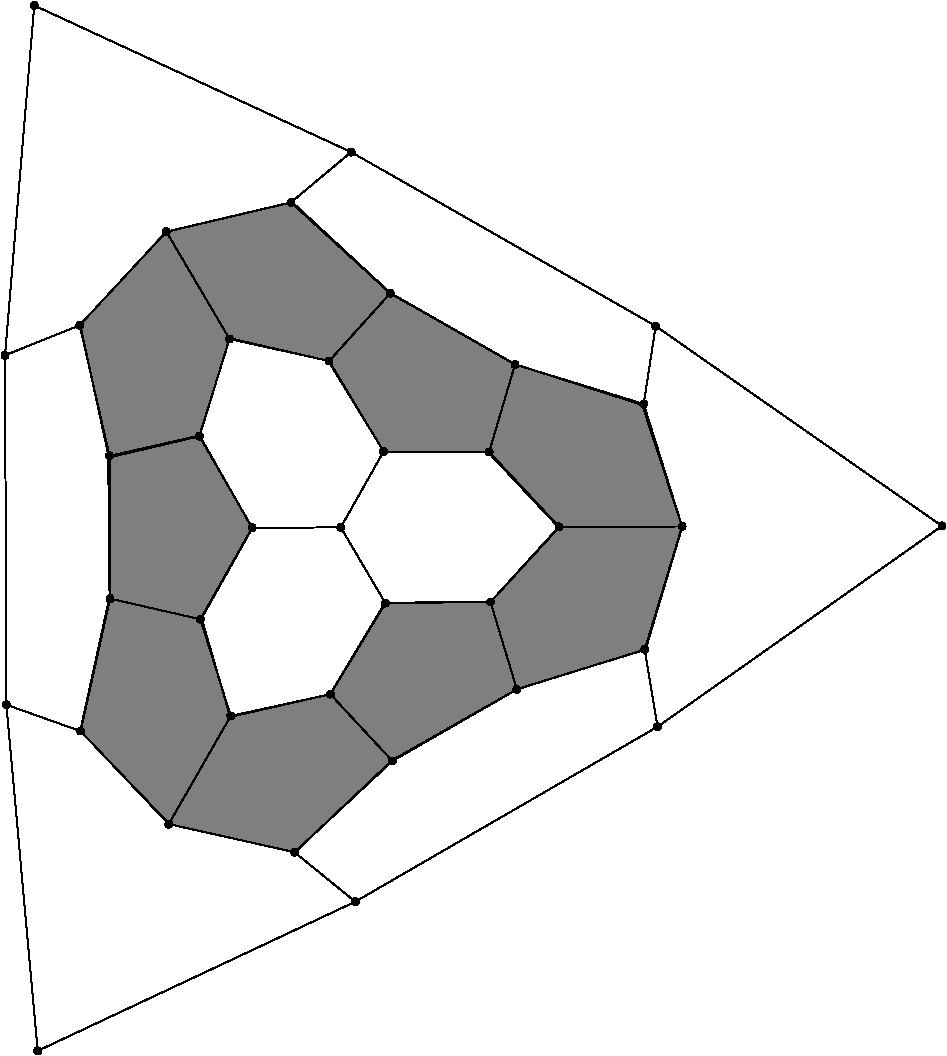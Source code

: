#FIG 3.2
Portrait
Flush left
Inches
Letter  
100.00
Single
0
1200 2
# polyline
2 1 0 1 0 0 994 0 -1 0.000 0 0 0 0 0 2
	 6376 5668 6664 6587
# polyline
2 1 0 1 0 0 998 0 -1 4.000 0 0 0 0 0 2
	 6376 5668 5411 5372
# polyline
2 1 0 1 0 0 997 0 -1 4.000 0 0 0 0 0 2
	 3043 5909 3440 6596
# polyline
2 1 0 1 0 0 996 0 -1 4.000 0 0 0 0 0 2
	 5425 7809 5227 7153
# polyline
2 1 0 1 0 0 994 0 -1 4.000 0 0 0 0 0 2
	 3270 5181 3043 5909
# polyline
2 1 0 1 0 0 993 0 -1 4.000 0 0 0 0 0 2
	 6384 7510 6664 6587
# polyline
2 1 0 1 0 0 992 0 -1 4.000 0 0 0 0 0 2
	 6384 7510 5425 7809
# polyline
2 1 0 1 0 0 990 0 -1 4.000 0 0 0 0 0 2
	 4017 5346 3270 5181
# polyline
2 1 0 1 0 0 989 0 -1 4.000 0 0 0 0 0 2
	 4017 5346 4425 6025
# polyline
2 1 0 1 0 0 988 0 -1 4.000 0 0 0 0 0 2
	 4491 8346 5425 7809
# polyline
2 1 0 1 0 0 986 0 -1 4.000 0 0 0 0 0 2
	 4491 8346 4026 7845
# polyline
2 1 0 1 0 0 985 0 -1 4.000 0 0 0 0 0 2
	 4439 7162 4104 6594
# polyline
2 1 0 1 0 0 984 0 -1 4.000 0 0 0 0 0 2
	 2814 8819 3279 8008
# polyline
2 1 0 1 0 0 983 0 -1 4.000 0 0 0 0 0 2
	 5741 6589 5217 6028
# polyline
2 1 0 1 0 0 982 0 -1 4.000 0 0 0 0 0 2
	 5217 6028 4425 6025
# polyline
2 1 0 1 0 0 980 0 -1 4.000 0 0 0 0 0 2
	 3757 9030 4491 8346
# polyline
2 1 0 1 0 0 979 0 -1 4.000 0 0 0 0 0 2
	 3757 9030 2814 8819
# polyline
2 1 0 1 0 0 978 0 -1 4.000 0 0 0 0 0 2
	 5227 7153 5741 6589
# polyline
2 1 0 1 0 0 976 0 -1 4.000 0 0 0 0 0 2
	 5227 7153 4439 7162
# polyline
2 1 0 1 0 0 975 0 -1 4.000 0 0 0 0 0 2
	 2153 8122 2814 8819
# polyline
2 1 0 1 0 0 973 0 -1 4.000 0 0 0 0 0 2
	 2153 8122 2374 7128
# polyline
2 1 0 1 0 0 972 0 -1 4.000 0 0 0 0 0 2
	 1586 5303 2146 5078
# polyline
2 1 0 1 0 0 971 0 -1 4.000 0 0 0 0 0 2
	 3051 7283 3440 6596
# polyline
2 1 0 1 0 0 969 0 -1 4.000 0 0 0 0 0 2
	 1596 7924 1586 5303
# polyline
2 1 0 1 0 0 968 0 -1 4.000 0 0 0 0 0 2
	 1596 7924 2153 8122
# polyline
2 1 0 1 0 0 967 0 -1 4.000 0 0 0 0 0 2
	 4026 7845 4439 7162
# polyline
2 1 0 1 0 0 966 0 -1 4.000 0 0 0 0 0 2
	 4182 3779 3731 4156
# polyline
2 1 0 1 0 0 964 0 -1 4.000 0 0 0 0 0 2
	 3279 8008 4026 7845
# polyline
2 1 0 1 0 0 963 0 -1 4.000 0 0 0 0 0 2
	 3279 8008 3051 7283
# polyline
2 1 0 1 0 0 962 0 -1 4.000 0 0 0 0 0 2
	 1805 2679 1586 5303
# polyline
2 1 0 1 0 0 960 0 -1 4.000 0 0 0 0 0 2
	 1805 2679 4182 3779
# polyline
2 1 0 1 0 0 959 0 -1 4.000 0 0 0 0 0 2
	 2370 6058 3043 5909
# polyline
2 1 0 1 0 0 958 0 -1 4.000 0 0 0 0 0 2
	 6466 5084 4182 3779
# polyline
2 1 0 1 0 0 956 0 -1 4.000 0 0 0 0 0 2
	 6466 5084 6376 5668
# polyline
2 1 0 1 0 0 955 0 -1 4.000 0 0 0 0 0 2
	 2374 7128 2370 6058
# polyline
2 1 0 1 0 0 954 0 -1 4.000 0 0 0 0 0 2
	 2374 7128 3051 7283
# polyline
2 1 0 1 0 0 953 0 -1 4.000 0 0 0 0 0 2
	 6480 8089 6384 7510
# polyline
2 1 0 1 0 0 951 0 -1 4.000 0 0 0 0 0 2
	 2796 4376 3270 5181
# polyline
2 1 0 1 0 0 950 0 -1 4.000 0 0 0 0 0 2
	 8613 6583 6480 8089
# polyline
2 1 0 1 0 0 948 0 -1 4.000 0 0 0 0 0 2
	 8613 6583 6466 5084
# polyline
2 1 0 1 0 0 947 0 -1 4.000 0 0 0 0 0 2
	 2146 5078 2370 6058
# polyline
2 1 0 1 0 0 946 0 -1 4.000 0 0 0 0 0 2
	 2146 5078 2796 4376
# polyline
2 1 0 1 0 0 945 0 -1 4.000 0 0 0 0 0 2
	 4213 9401 3757 9030
# polyline
2 1 0 1 0 0 943 0 -1 4.000 0 0 0 0 0 2
	 4213 9401 6480 8089
# polyline
2 1 0 1 0 0 942 0 -1 4.000 0 0 0 0 0 2
	 3731 4156 2796 4376
# polyline
2 1 0 1 0 0 940 0 -1 4.000 0 0 0 0 0 2
	 3731 4156 4475 4838
# polyline
2 1 0 1 0 0 939 0 -1 4.000 0 0 0 0 0 2
	 4475 4838 4017 5346
# polyline
2 1 0 1 0 0 938 0 -1 4.000 0 0 0 0 0 2
	 1831 10520 4213 9401
# polyline
2 1 0 1 0 0 937 0 -1 4.000 0 0 0 0 0 2
	 1831 10520 1596 7924
# polyline
2 1 0 1 0 0 936 0 -1 4.000 0 0 0 0 0 2
	 5411 5372 4475 4838
# polyline
2 1 0 1 0 0 934 0 -1 4.000 0 0 0 0 0 2
	 5411 5372 5217 6028
# polyline
2 1 0 1 0 0 933 0 -1 4.000 0 0 0 0 0 2
	 4425 6025 4104 6594
# polyline
2 1 0 1 0 0 932 0 -1 4.000 0 0 0 0 0 2
	 6664 6587 5741 6589
# polyline
2 1 0 1 0 0 931 0 -1 4.000 0 0 0 0 0 2
	 3440 6596 4104 6594
2 1 0 1 0 -1 999 -1 10 0.000 0 0 -1 0 0 29
	 2150 5075 2365 6070 3045 5910 3270 5175 4010 5345 4430 6030
	 5205 6025 5740 6595 5230 7150 4435 7160 4025 7845 3275 8015
	 3060 7275 3440 6600 3045 5905 2360 6060 2370 7115 2150 8120
	 2820 8820 3760 9030 4490 8340 5430 7805 6390 7510 6665 6590
	 6365 5675 5410 5370 4475 4835 3740 4155 2785 4380
# spline
3 4 0 0 0 0 929 0 20 4.000 0 0 0 22
	 3465 6596 3465 6596 3464 6588 3460 6581 3455 6576 3448 6572
	 3440 6571 3432 6572 3425 6576 3419 6581 3415 6588 3414 6596
	 3415 6604 3419 6611 3425 6617 3432 6621 3440 6622 3448 6621
	 3455 6617 3460 6611 3464 6604 3465 6596
	 0.000 0.000 0.000 -1.000 -1.000 -1.000 0.000 0.000
	 -1.000 -1.000 -1.000 0.000 0.000 -1.000 -1.000 -1.000
	 0.000 0.000 -1.000 -1.000 -1.000 0.000
# spline
3 4 0 1 0 0 927 0 -1 4.000 0 0 0 22
	 3465 6596 3465 6596 3464 6588 3460 6581 3455 6576 3448 6572
	 3440 6571 3432 6572 3425 6576 3419 6581 3415 6588 3414 6596
	 3415 6604 3419 6611 3425 6617 3432 6621 3440 6622 3448 6621
	 3455 6617 3460 6611 3464 6604 3465 6596
	 0.000 0.000 0.000 -1.000 -1.000 -1.000 0.000 0.000
	 -1.000 -1.000 -1.000 0.000 0.000 -1.000 -1.000 -1.000
	 0.000 0.000 -1.000 -1.000 -1.000 0.000
# spline
3 4 0 0 0 0 926 0 20 4.000 0 0 0 22
	 6690 6587 6690 6587 6688 6579 6685 6572 6679 6566 6672 6562
	 6664 6561 6656 6562 6649 6566 6643 6572 6640 6579 6638 6587
	 6640 6595 6643 6602 6649 6607 6656 6611 6664 6612 6672 6611
	 6679 6607 6685 6602 6688 6595 6690 6587
	 0.000 0.000 0.000 -1.000 -1.000 -1.000 0.000 0.000
	 -1.000 -1.000 -1.000 0.000 0.000 -1.000 -1.000 -1.000
	 0.000 0.000 -1.000 -1.000 -1.000 0.000
# spline
3 4 0 1 0 0 924 0 -1 4.000 0 0 0 22
	 6690 6587 6690 6587 6688 6579 6685 6572 6679 6566 6672 6562
	 6664 6561 6656 6562 6649 6566 6643 6572 6640 6579 6638 6587
	 6640 6595 6643 6602 6649 6607 6656 6611 6664 6612 6672 6611
	 6679 6607 6685 6602 6688 6595 6690 6587
	 0.000 0.000 0.000 -1.000 -1.000 -1.000 0.000 0.000
	 -1.000 -1.000 -1.000 0.000 0.000 -1.000 -1.000 -1.000
	 0.000 0.000 -1.000 -1.000 -1.000 0.000
# spline
3 4 0 0 0 0 923 0 20 4.000 0 0 0 22
	 4451 6025 4451 6025 4449 6017 4446 6010 4440 6004 4433 6001
	 4425 5999 4417 6001 4410 6004 4404 6010 4401 6017 4399 6025
	 4401 6033 4404 6040 4410 6046 4417 6049 4425 6051 4433 6049
	 4440 6046 4446 6040 4449 6033 4451 6025
	 0.000 0.000 0.000 -1.000 -1.000 -1.000 0.000 0.000
	 -1.000 -1.000 -1.000 0.000 0.000 -1.000 -1.000 -1.000
	 0.000 0.000 -1.000 -1.000 -1.000 0.000
# spline
3 4 0 1 0 0 921 0 -1 4.000 0 0 0 22
	 4451 6025 4451 6025 4449 6017 4446 6010 4440 6004 4433 6001
	 4425 5999 4417 6001 4410 6004 4404 6010 4401 6017 4399 6025
	 4401 6033 4404 6040 4410 6046 4417 6049 4425 6051 4433 6049
	 4440 6046 4446 6040 4449 6033 4451 6025
	 0.000 0.000 0.000 -1.000 -1.000 -1.000 0.000 0.000
	 -1.000 -1.000 -1.000 0.000 0.000 -1.000 -1.000 -1.000
	 0.000 0.000 -1.000 -1.000 -1.000 0.000
# spline
3 4 0 0 0 0 920 0 20 4.000 0 0 0 22
	 5437 5372 5437 5372 5435 5364 5432 5357 5426 5351 5419 5348
	 5411 5346 5403 5348 5396 5351 5390 5357 5387 5364 5386 5372
	 5387 5380 5390 5387 5396 5393 5403 5396 5411 5398 5419 5396
	 5426 5393 5432 5387 5435 5380 5437 5372
	 0.000 0.000 0.000 -1.000 -1.000 -1.000 0.000 0.000
	 -1.000 -1.000 -1.000 0.000 0.000 -1.000 -1.000 -1.000
	 0.000 0.000 -1.000 -1.000 -1.000 0.000
# spline
3 4 0 1 0 0 918 0 -1 4.000 0 0 0 22
	 5437 5372 5437 5372 5435 5364 5432 5357 5426 5351 5419 5348
	 5411 5346 5403 5348 5396 5351 5390 5357 5387 5364 5386 5372
	 5387 5380 5390 5387 5396 5393 5403 5396 5411 5398 5419 5396
	 5426 5393 5432 5387 5435 5380 5437 5372
	 0.000 0.000 0.000 -1.000 -1.000 -1.000 0.000 0.000
	 -1.000 -1.000 -1.000 0.000 0.000 -1.000 -1.000 -1.000
	 0.000 0.000 -1.000 -1.000 -1.000 0.000
# spline
3 4 0 0 0 0 917 0 20 4.000 0 0 0 22
	 1857 10520 1857 10520 1856 10512 1852 10505 1846 10499 1839 10496
	 1831 10494 1823 10496 1816 10499 1811 10505 1807 10512 1806 10520
	 1807 10528 1811 10535 1816 10541 1823 10544 1831 10546 1839 10544
	 1846 10541 1852 10535 1856 10528 1857 10520
	 0.000 0.000 0.000 -1.000 -1.000 -1.000 0.000 0.000
	 -1.000 -1.000 -1.000 0.000 0.000 -1.000 -1.000 -1.000
	 0.000 0.000 -1.000 -1.000 -1.000 0.000
# spline
3 4 0 1 0 0 915 0 -1 4.000 0 0 0 22
	 1857 10520 1857 10520 1856 10512 1852 10505 1846 10499 1839 10496
	 1831 10494 1823 10496 1816 10499 1811 10505 1807 10512 1806 10520
	 1807 10528 1811 10535 1816 10541 1823 10544 1831 10546 1839 10544
	 1846 10541 1852 10535 1856 10528 1857 10520
	 0.000 0.000 0.000 -1.000 -1.000 -1.000 0.000 0.000
	 -1.000 -1.000 -1.000 0.000 0.000 -1.000 -1.000 -1.000
	 0.000 0.000 -1.000 -1.000 -1.000 0.000
# spline
3 4 0 0 0 0 914 0 20 4.000 0 0 0 22
	 4129 6594 4129 6594 4128 6586 4125 6579 4119 6573 4112 6570
	 4104 6568 4096 6570 4089 6573 4083 6579 4080 6586 4078 6594
	 4080 6602 4083 6609 4089 6615 4096 6618 4104 6620 4112 6618
	 4119 6615 4125 6609 4128 6602 4129 6594
	 0.000 0.000 0.000 -1.000 -1.000 -1.000 0.000 0.000
	 -1.000 -1.000 -1.000 0.000 0.000 -1.000 -1.000 -1.000
	 0.000 0.000 -1.000 -1.000 -1.000 0.000
# spline
3 4 0 1 0 0 912 0 -1 4.000 0 0 0 22
	 4129 6594 4129 6594 4128 6586 4125 6579 4119 6573 4112 6570
	 4104 6568 4096 6570 4089 6573 4083 6579 4080 6586 4078 6594
	 4080 6602 4083 6609 4089 6615 4096 6618 4104 6620 4112 6618
	 4119 6615 4125 6609 4128 6602 4129 6594
	 0.000 0.000 0.000 -1.000 -1.000 -1.000 0.000 0.000
	 -1.000 -1.000 -1.000 0.000 0.000 -1.000 -1.000 -1.000
	 0.000 0.000 -1.000 -1.000 -1.000 0.000
# spline
3 4 0 0 0 0 911 0 20 4.000 0 0 0 22
	 4500 4837 4500 4837 4499 4829 4495 4822 4490 4817 4483 4813
	 4475 4812 4467 4813 4459 4817 4454 4822 4450 4829 4449 4837
	 4450 4846 4454 4853 4459 4858 4467 4862 4475 4863 4483 4862
	 4490 4858 4495 4853 4499 4846 4500 4837
	 0.000 0.000 0.000 -1.000 -1.000 -1.000 0.000 0.000
	 -1.000 -1.000 -1.000 0.000 0.000 -1.000 -1.000 -1.000
	 0.000 0.000 -1.000 -1.000 -1.000 0.000
# spline
3 4 0 1 0 0 909 0 -1 4.000 0 0 0 22
	 4500 4837 4500 4837 4499 4829 4495 4822 4490 4817 4483 4813
	 4475 4812 4467 4813 4459 4817 4454 4822 4450 4829 4449 4837
	 4450 4846 4454 4853 4459 4858 4467 4862 4475 4863 4483 4862
	 4490 4858 4495 4853 4499 4846 4500 4837
	 0.000 0.000 0.000 -1.000 -1.000 -1.000 0.000 0.000
	 -1.000 -1.000 -1.000 0.000 0.000 -1.000 -1.000 -1.000
	 0.000 0.000 -1.000 -1.000 -1.000 0.000
# spline
3 4 0 0 0 0 908 0 20 4.000 0 0 0 22
	 3757 4156 3757 4156 3756 4148 3752 4141 3747 4135 3740 4132
	 3731 4130 3723 4132 3716 4135 3711 4141 3707 4148 3706 4156
	 3707 4164 3711 4171 3716 4177 3723 4180 3731 4181 3740 4180
	 3747 4177 3752 4171 3756 4164 3757 4156
	 0.000 0.000 0.000 -1.000 -1.000 -1.000 0.000 0.000
	 -1.000 -1.000 -1.000 0.000 0.000 -1.000 -1.000 -1.000
	 0.000 0.000 -1.000 -1.000 -1.000 0.000
# spline
3 4 0 1 0 0 906 0 -1 4.000 0 0 0 22
	 3757 4156 3757 4156 3756 4148 3752 4141 3747 4135 3740 4132
	 3731 4130 3723 4132 3716 4135 3711 4141 3707 4148 3706 4156
	 3707 4164 3711 4171 3716 4177 3723 4180 3731 4181 3740 4180
	 3747 4177 3752 4171 3756 4164 3757 4156
	 0.000 0.000 0.000 -1.000 -1.000 -1.000 0.000 0.000
	 -1.000 -1.000 -1.000 0.000 0.000 -1.000 -1.000 -1.000
	 0.000 0.000 -1.000 -1.000 -1.000 0.000
# spline
3 4 0 0 0 0 905 0 20 4.000 0 0 0 22
	 4239 9401 4239 9401 4238 9393 4234 9386 4228 9380 4221 9377
	 4213 9376 4205 9377 4198 9380 4193 9386 4189 9393 4188 9401
	 4189 9409 4193 9416 4198 9422 4205 9425 4213 9427 4221 9425
	 4228 9422 4234 9416 4238 9409 4239 9401
	 0.000 0.000 0.000 -1.000 -1.000 -1.000 0.000 0.000
	 -1.000 -1.000 -1.000 0.000 0.000 -1.000 -1.000 -1.000
	 0.000 0.000 -1.000 -1.000 -1.000 0.000
# spline
3 4 0 1 0 0 903 0 -1 4.000 0 0 0 22
	 4239 9401 4239 9401 4238 9393 4234 9386 4228 9380 4221 9377
	 4213 9376 4205 9377 4198 9380 4193 9386 4189 9393 4188 9401
	 4189 9409 4193 9416 4198 9422 4205 9425 4213 9427 4221 9425
	 4228 9422 4234 9416 4238 9409 4239 9401
	 0.000 0.000 0.000 -1.000 -1.000 -1.000 0.000 0.000
	 -1.000 -1.000 -1.000 0.000 0.000 -1.000 -1.000 -1.000
	 0.000 0.000 -1.000 -1.000 -1.000 0.000
# spline
3 4 0 0 0 0 902 0 20 4.000 0 0 0 22
	 2172 5078 2172 5078 2170 5070 2167 5063 2161 5057 2154 5054
	 2146 5052 2138 5054 2131 5057 2125 5063 2122 5070 2120 5078
	 2122 5086 2125 5093 2131 5099 2138 5102 2146 5104 2154 5102
	 2161 5099 2167 5093 2170 5086 2172 5078
	 0.000 0.000 0.000 -1.000 -1.000 -1.000 0.000 0.000
	 -1.000 -1.000 -1.000 0.000 0.000 -1.000 -1.000 -1.000
	 0.000 0.000 -1.000 -1.000 -1.000 0.000
# spline
3 4 0 1 0 0 900 0 -1 4.000 0 0 0 22
	 2172 5078 2172 5078 2170 5070 2167 5063 2161 5057 2154 5054
	 2146 5052 2138 5054 2131 5057 2125 5063 2122 5070 2120 5078
	 2122 5086 2125 5093 2131 5099 2138 5102 2146 5104 2154 5102
	 2161 5099 2167 5093 2170 5086 2172 5078
	 0.000 0.000 0.000 -1.000 -1.000 -1.000 0.000 0.000
	 -1.000 -1.000 -1.000 0.000 0.000 -1.000 -1.000 -1.000
	 0.000 0.000 -1.000 -1.000 -1.000 0.000
# spline
3 4 0 0 0 0 899 0 20 4.000 0 0 0 22
	 8639 6583 8639 6583 8637 6575 8634 6568 8628 6562 8621 6558
	 8613 6557 8605 6558 8598 6562 8592 6568 8589 6575 8588 6583
	 8589 6591 8592 6598 8598 6603 8605 6607 8613 6608 8621 6607
	 8628 6603 8634 6598 8637 6591 8639 6583
	 0.000 0.000 0.000 -1.000 -1.000 -1.000 0.000 0.000
	 -1.000 -1.000 -1.000 0.000 0.000 -1.000 -1.000 -1.000
	 0.000 0.000 -1.000 -1.000 -1.000 0.000
# spline
3 4 0 1 0 0 897 0 -1 4.000 0 0 0 22
	 8639 6583 8639 6583 8637 6575 8634 6568 8628 6562 8621 6558
	 8613 6557 8605 6558 8598 6562 8592 6568 8589 6575 8588 6583
	 8589 6591 8592 6598 8598 6603 8605 6607 8613 6608 8621 6607
	 8628 6603 8634 6598 8637 6591 8639 6583
	 0.000 0.000 0.000 -1.000 -1.000 -1.000 0.000 0.000
	 -1.000 -1.000 -1.000 0.000 0.000 -1.000 -1.000 -1.000
	 0.000 0.000 -1.000 -1.000 -1.000 0.000
# spline
3 4 0 0 0 0 896 0 20 4.000 0 0 0 22
	 2821 4376 2821 4376 2820 4368 2816 4360 2811 4355 2804 4351
	 2796 4350 2788 4351 2781 4355 2775 4360 2771 4368 2770 4376
	 2771 4384 2775 4391 2781 4396 2788 4400 2796 4401 2804 4400
	 2811 4396 2816 4391 2820 4384 2821 4376
	 0.000 0.000 0.000 -1.000 -1.000 -1.000 0.000 0.000
	 -1.000 -1.000 -1.000 0.000 0.000 -1.000 -1.000 -1.000
	 0.000 0.000 -1.000 -1.000 -1.000 0.000
# spline
3 4 0 1 0 0 894 0 -1 4.000 0 0 0 22
	 2821 4376 2821 4376 2820 4368 2816 4360 2811 4355 2804 4351
	 2796 4350 2788 4351 2781 4355 2775 4360 2771 4368 2770 4376
	 2771 4384 2775 4391 2781 4396 2788 4400 2796 4401 2804 4400
	 2811 4396 2816 4391 2820 4384 2821 4376
	 0.000 0.000 0.000 -1.000 -1.000 -1.000 0.000 0.000
	 -1.000 -1.000 -1.000 0.000 0.000 -1.000 -1.000 -1.000
	 0.000 0.000 -1.000 -1.000 -1.000 0.000
# spline
3 4 0 0 0 0 893 0 20 4.000 0 0 0 22
	 6505 8089 6505 8089 6504 8081 6500 8074 6495 8068 6488 8065
	 6480 8063 6471 8065 6464 8068 6459 8074 6455 8081 6454 8089
	 6455 8097 6459 8104 6464 8110 6471 8113 6480 8115 6488 8113
	 6495 8110 6500 8104 6504 8097 6505 8089
	 0.000 0.000 0.000 -1.000 -1.000 -1.000 0.000 0.000
	 -1.000 -1.000 -1.000 0.000 0.000 -1.000 -1.000 -1.000
	 0.000 0.000 -1.000 -1.000 -1.000 0.000
# spline
3 4 0 1 0 0 891 0 -1 4.000 0 0 0 22
	 6505 8089 6505 8089 6504 8081 6500 8074 6495 8068 6488 8065
	 6480 8063 6471 8065 6464 8068 6459 8074 6455 8081 6454 8089
	 6455 8097 6459 8104 6464 8110 6471 8113 6480 8115 6488 8113
	 6495 8110 6500 8104 6504 8097 6505 8089
	 0.000 0.000 0.000 -1.000 -1.000 -1.000 0.000 0.000
	 -1.000 -1.000 -1.000 0.000 0.000 -1.000 -1.000 -1.000
	 0.000 0.000 -1.000 -1.000 -1.000 0.000
# spline
3 4 0 0 0 0 890 0 20 4.000 0 0 0 22
	 2399 7128 2399 7128 2398 7120 2394 7113 2389 7107 2382 7103
	 2374 7102 2366 7103 2359 7107 2353 7113 2349 7120 2348 7128
	 2349 7136 2353 7143 2359 7148 2366 7152 2374 7153 2382 7152
	 2389 7148 2394 7143 2398 7136 2399 7128
	 0.000 0.000 0.000 -1.000 -1.000 -1.000 0.000 0.000
	 -1.000 -1.000 -1.000 0.000 0.000 -1.000 -1.000 -1.000
	 0.000 0.000 -1.000 -1.000 -1.000 0.000
# spline
3 4 0 1 0 0 888 0 -1 4.000 0 0 0 22
	 2399 7128 2399 7128 2398 7120 2394 7113 2389 7107 2382 7103
	 2374 7102 2366 7103 2359 7107 2353 7113 2349 7120 2348 7128
	 2349 7136 2353 7143 2359 7148 2366 7152 2374 7153 2382 7152
	 2389 7148 2394 7143 2398 7136 2399 7128
	 0.000 0.000 0.000 -1.000 -1.000 -1.000 0.000 0.000
	 -1.000 -1.000 -1.000 0.000 0.000 -1.000 -1.000 -1.000
	 0.000 0.000 -1.000 -1.000 -1.000 0.000
# spline
3 4 0 0 0 0 887 0 20 4.000 0 0 0 22
	 6492 5084 6492 5084 6490 5076 6487 5069 6481 5064 6474 5060
	 6466 5059 6458 5060 6451 5064 6445 5069 6442 5076 6440 5084
	 6442 5092 6445 5100 6451 5105 6458 5109 6466 5110 6474 5109
	 6481 5105 6487 5100 6490 5092 6492 5084
	 0.000 0.000 0.000 -1.000 -1.000 -1.000 0.000 0.000
	 -1.000 -1.000 -1.000 0.000 0.000 -1.000 -1.000 -1.000
	 0.000 0.000 -1.000 -1.000 -1.000 0.000
# spline
3 4 0 1 0 0 885 0 -1 4.000 0 0 0 22
	 6492 5084 6492 5084 6490 5076 6487 5069 6481 5064 6474 5060
	 6466 5059 6458 5060 6451 5064 6445 5069 6442 5076 6440 5084
	 6442 5092 6445 5100 6451 5105 6458 5109 6466 5110 6474 5109
	 6481 5105 6487 5100 6490 5092 6492 5084
	 0.000 0.000 0.000 -1.000 -1.000 -1.000 0.000 0.000
	 -1.000 -1.000 -1.000 0.000 0.000 -1.000 -1.000 -1.000
	 0.000 0.000 -1.000 -1.000 -1.000 0.000
# spline
3 4 0 0 0 0 884 0 20 4.000 0 0 0 22
	 2395 6058 2395 6058 2394 6050 2390 6043 2385 6037 2378 6033
	 2370 6032 2362 6033 2355 6037 2349 6043 2345 6050 2344 6058
	 2345 6066 2349 6073 2355 6078 2362 6082 2370 6083 2378 6082
	 2385 6078 2390 6073 2394 6066 2395 6058
	 0.000 0.000 0.000 -1.000 -1.000 -1.000 0.000 0.000
	 -1.000 -1.000 -1.000 0.000 0.000 -1.000 -1.000 -1.000
	 0.000 0.000 -1.000 -1.000 -1.000 0.000
# spline
3 4 0 1 0 0 882 0 -1 4.000 0 0 0 22
	 2395 6058 2395 6058 2394 6050 2390 6043 2385 6037 2378 6033
	 2370 6032 2362 6033 2355 6037 2349 6043 2345 6050 2344 6058
	 2345 6066 2349 6073 2355 6078 2362 6082 2370 6083 2378 6082
	 2385 6078 2390 6073 2394 6066 2395 6058
	 0.000 0.000 0.000 -1.000 -1.000 -1.000 0.000 0.000
	 -1.000 -1.000 -1.000 0.000 0.000 -1.000 -1.000 -1.000
	 0.000 0.000 -1.000 -1.000 -1.000 0.000
# spline
3 4 0 0 0 0 881 0 20 4.000 0 0 0 22
	 1830 2679 1830 2679 1829 2671 1825 2664 1820 2658 1813 2655
	 1805 2654 1797 2655 1790 2658 1784 2664 1781 2671 1779 2679
	 1781 2687 1784 2694 1790 2700 1797 2703 1805 2705 1813 2703
	 1820 2700 1825 2694 1829 2687 1830 2679
	 0.000 0.000 0.000 -1.000 -1.000 -1.000 0.000 0.000
	 -1.000 -1.000 -1.000 0.000 0.000 -1.000 -1.000 -1.000
	 0.000 0.000 -1.000 -1.000 -1.000 0.000
# spline
3 4 0 1 0 0 879 0 -1 4.000 0 0 0 22
	 1830 2679 1830 2679 1829 2671 1825 2664 1820 2658 1813 2655
	 1805 2654 1797 2655 1790 2658 1784 2664 1781 2671 1779 2679
	 1781 2687 1784 2694 1790 2700 1797 2703 1805 2705 1813 2703
	 1820 2700 1825 2694 1829 2687 1830 2679
	 0.000 0.000 0.000 -1.000 -1.000 -1.000 0.000 0.000
	 -1.000 -1.000 -1.000 0.000 0.000 -1.000 -1.000 -1.000
	 0.000 0.000 -1.000 -1.000 -1.000 0.000
# spline
3 4 0 0 0 0 878 0 20 4.000 0 0 0 22
	 3305 8008 3305 8008 3303 8000 3300 7993 3294 7988 3287 7984
	 3279 7983 3271 7984 3264 7988 3258 7993 3255 8000 3254 8008
	 3255 8016 3258 8023 3264 8029 3271 8033 3279 8034 3287 8033
	 3294 8029 3300 8023 3303 8016 3305 8008
	 0.000 0.000 0.000 -1.000 -1.000 -1.000 0.000 0.000
	 -1.000 -1.000 -1.000 0.000 0.000 -1.000 -1.000 -1.000
	 0.000 0.000 -1.000 -1.000 -1.000 0.000
# spline
3 4 0 1 0 0 876 0 -1 4.000 0 0 0 22
	 3305 8008 3305 8008 3303 8000 3300 7993 3294 7988 3287 7984
	 3279 7983 3271 7984 3264 7988 3258 7993 3255 8000 3254 8008
	 3255 8016 3258 8023 3264 8029 3271 8033 3279 8034 3287 8033
	 3294 8029 3300 8023 3303 8016 3305 8008
	 0.000 0.000 0.000 -1.000 -1.000 -1.000 0.000 0.000
	 -1.000 -1.000 -1.000 0.000 0.000 -1.000 -1.000 -1.000
	 0.000 0.000 -1.000 -1.000 -1.000 0.000
# spline
3 4 0 0 0 0 875 0 20 4.000 0 0 0 22
	 4208 3779 4208 3779 4206 3771 4203 3764 4197 3759 4190 3755
	 4182 3754 4174 3755 4167 3759 4161 3764 4158 3771 4157 3779
	 4158 3788 4161 3795 4167 3800 4174 3804 4182 3805 4190 3804
	 4197 3800 4203 3795 4206 3788 4208 3779
	 0.000 0.000 0.000 -1.000 -1.000 -1.000 0.000 0.000
	 -1.000 -1.000 -1.000 0.000 0.000 -1.000 -1.000 -1.000
	 0.000 0.000 -1.000 -1.000 -1.000 0.000
# spline
3 4 0 1 0 0 873 0 -1 4.000 0 0 0 22
	 4208 3779 4208 3779 4206 3771 4203 3764 4197 3759 4190 3755
	 4182 3754 4174 3755 4167 3759 4161 3764 4158 3771 4157 3779
	 4158 3788 4161 3795 4167 3800 4174 3804 4182 3805 4190 3804
	 4197 3800 4203 3795 4206 3788 4208 3779
	 0.000 0.000 0.000 -1.000 -1.000 -1.000 0.000 0.000
	 -1.000 -1.000 -1.000 0.000 0.000 -1.000 -1.000 -1.000
	 0.000 0.000 -1.000 -1.000 -1.000 0.000
# spline
3 4 0 0 0 0 872 0 20 4.000 0 0 0 22
	 4052 7844 4052 7844 4051 7836 4047 7829 4041 7824 4034 7820
	 4026 7819 4018 7820 4011 7824 4006 7829 4002 7836 4001 7844
	 4002 7853 4006 7860 4011 7865 4018 7869 4026 7870 4034 7869
	 4041 7865 4047 7860 4051 7853 4052 7844
	 0.000 0.000 0.000 -1.000 -1.000 -1.000 0.000 0.000
	 -1.000 -1.000 -1.000 0.000 0.000 -1.000 -1.000 -1.000
	 0.000 0.000 -1.000 -1.000 -1.000 0.000
# spline
3 4 0 1 0 0 870 0 -1 4.000 0 0 0 22
	 4052 7844 4052 7844 4051 7836 4047 7829 4041 7824 4034 7820
	 4026 7819 4018 7820 4011 7824 4006 7829 4002 7836 4001 7844
	 4002 7853 4006 7860 4011 7865 4018 7869 4026 7870 4034 7869
	 4041 7865 4047 7860 4051 7853 4052 7844
	 0.000 0.000 0.000 -1.000 -1.000 -1.000 0.000 0.000
	 -1.000 -1.000 -1.000 0.000 0.000 -1.000 -1.000 -1.000
	 0.000 0.000 -1.000 -1.000 -1.000 0.000
# spline
3 4 0 0 0 0 869 0 20 4.000 0 0 0 22
	 1622 7924 1622 7924 1621 7916 1617 7909 1611 7904 1604 7900
	 1596 7899 1588 7900 1581 7904 1576 7909 1572 7916 1571 7924
	 1572 7932 1576 7940 1581 7945 1588 7949 1596 7950 1604 7949
	 1611 7945 1617 7940 1621 7932 1622 7924
	 0.000 0.000 0.000 -1.000 -1.000 -1.000 0.000 0.000
	 -1.000 -1.000 -1.000 0.000 0.000 -1.000 -1.000 -1.000
	 0.000 0.000 -1.000 -1.000 -1.000 0.000
# spline
3 4 0 1 0 0 867 0 -1 4.000 0 0 0 22
	 1622 7924 1622 7924 1621 7916 1617 7909 1611 7904 1604 7900
	 1596 7899 1588 7900 1581 7904 1576 7909 1572 7916 1571 7924
	 1572 7932 1576 7940 1581 7945 1588 7949 1596 7950 1604 7949
	 1611 7945 1617 7940 1621 7932 1622 7924
	 0.000 0.000 0.000 -1.000 -1.000 -1.000 0.000 0.000
	 -1.000 -1.000 -1.000 0.000 0.000 -1.000 -1.000 -1.000
	 0.000 0.000 -1.000 -1.000 -1.000 0.000
# spline
3 4 0 0 0 0 866 0 20 4.000 0 0 0 22
	 3076 7283 3076 7283 3075 7275 3071 7268 3066 7262 3059 7258
	 3051 7257 3043 7258 3035 7262 3030 7268 3026 7275 3025 7283
	 3026 7291 3030 7298 3035 7303 3043 7307 3051 7308 3059 7307
	 3066 7303 3071 7298 3075 7291 3076 7283
	 0.000 0.000 0.000 -1.000 -1.000 -1.000 0.000 0.000
	 -1.000 -1.000 -1.000 0.000 0.000 -1.000 -1.000 -1.000
	 0.000 0.000 -1.000 -1.000 -1.000 0.000
# spline
3 4 0 1 0 0 864 0 -1 4.000 0 0 0 22
	 3076 7283 3076 7283 3075 7275 3071 7268 3066 7262 3059 7258
	 3051 7257 3043 7258 3035 7262 3030 7268 3026 7275 3025 7283
	 3026 7291 3030 7298 3035 7303 3043 7307 3051 7308 3059 7307
	 3066 7303 3071 7298 3075 7291 3076 7283
	 0.000 0.000 0.000 -1.000 -1.000 -1.000 0.000 0.000
	 -1.000 -1.000 -1.000 0.000 0.000 -1.000 -1.000 -1.000
	 0.000 0.000 -1.000 -1.000 -1.000 0.000
# spline
3 4 0 0 0 0 863 0 20 4.000 0 0 0 22
	 1611 5303 1611 5303 1610 5295 1607 5288 1601 5283 1594 5279
	 1586 5278 1578 5279 1571 5283 1565 5288 1562 5295 1560 5303
	 1562 5311 1565 5318 1571 5324 1578 5328 1586 5329 1594 5328
	 1601 5324 1607 5318 1610 5311 1611 5303
	 0.000 0.000 0.000 -1.000 -1.000 -1.000 0.000 0.000
	 -1.000 -1.000 -1.000 0.000 0.000 -1.000 -1.000 -1.000
	 0.000 0.000 -1.000 -1.000 -1.000 0.000
# spline
3 4 0 1 0 0 861 0 -1 4.000 0 0 0 22
	 1611 5303 1611 5303 1610 5295 1607 5288 1601 5283 1594 5279
	 1586 5278 1578 5279 1571 5283 1565 5288 1562 5295 1560 5303
	 1562 5311 1565 5318 1571 5324 1578 5328 1586 5329 1594 5328
	 1601 5324 1607 5318 1610 5311 1611 5303
	 0.000 0.000 0.000 -1.000 -1.000 -1.000 0.000 0.000
	 -1.000 -1.000 -1.000 0.000 0.000 -1.000 -1.000 -1.000
	 0.000 0.000 -1.000 -1.000 -1.000 0.000
# spline
3 4 0 0 0 0 860 0 20 4.000 0 0 0 22
	 2179 8122 2179 8122 2178 8114 2174 8107 2168 8101 2161 8097
	 2153 8096 2145 8097 2138 8101 2133 8107 2129 8114 2128 8122
	 2129 8130 2133 8137 2138 8142 2145 8146 2153 8147 2161 8146
	 2168 8142 2174 8137 2178 8130 2179 8122
	 0.000 0.000 0.000 -1.000 -1.000 -1.000 0.000 0.000
	 -1.000 -1.000 -1.000 0.000 0.000 -1.000 -1.000 -1.000
	 0.000 0.000 -1.000 -1.000 -1.000 0.000
# spline
3 4 0 1 0 0 858 0 -1 4.000 0 0 0 22
	 2179 8122 2179 8122 2178 8114 2174 8107 2168 8101 2161 8097
	 2153 8096 2145 8097 2138 8101 2133 8107 2129 8114 2128 8122
	 2129 8130 2133 8137 2138 8142 2145 8146 2153 8147 2161 8146
	 2168 8142 2174 8137 2178 8130 2179 8122
	 0.000 0.000 0.000 -1.000 -1.000 -1.000 0.000 0.000
	 -1.000 -1.000 -1.000 0.000 0.000 -1.000 -1.000 -1.000
	 0.000 0.000 -1.000 -1.000 -1.000 0.000
# spline
3 4 0 0 0 0 857 0 20 4.000 0 0 0 22
	 5253 7153 5253 7153 5252 7145 5248 7138 5242 7133 5235 7129
	 5227 7128 5219 7129 5212 7133 5207 7138 5203 7145 5202 7153
	 5203 7161 5207 7168 5212 7174 5219 7178 5227 7179 5235 7178
	 5242 7174 5248 7168 5252 7161 5253 7153
	 0.000 0.000 0.000 -1.000 -1.000 -1.000 0.000 0.000
	 -1.000 -1.000 -1.000 0.000 0.000 -1.000 -1.000 -1.000
	 0.000 0.000 -1.000 -1.000 -1.000 0.000
# spline
3 4 0 1 0 0 855 0 -1 4.000 0 0 0 22
	 5253 7153 5253 7153 5252 7145 5248 7138 5242 7133 5235 7129
	 5227 7128 5219 7129 5212 7133 5207 7138 5203 7145 5202 7153
	 5203 7161 5207 7168 5212 7174 5219 7178 5227 7179 5235 7178
	 5242 7174 5248 7168 5252 7161 5253 7153
	 0.000 0.000 0.000 -1.000 -1.000 -1.000 0.000 0.000
	 -1.000 -1.000 -1.000 0.000 0.000 -1.000 -1.000 -1.000
	 0.000 0.000 -1.000 -1.000 -1.000 0.000
# spline
3 4 0 0 0 0 854 0 20 4.000 0 0 0 22
	 3783 9030 3783 9030 3781 9021 3778 9014 3772 9009 3765 9005
	 3757 9004 3749 9005 3742 9009 3736 9014 3733 9021 3731 9030
	 3733 9038 3736 9045 3742 9050 3749 9054 3757 9055 3765 9054
	 3772 9050 3778 9045 3781 9038 3783 9030
	 0.000 0.000 0.000 -1.000 -1.000 -1.000 0.000 0.000
	 -1.000 -1.000 -1.000 0.000 0.000 -1.000 -1.000 -1.000
	 0.000 0.000 -1.000 -1.000 -1.000 0.000
# spline
3 4 0 1 0 0 852 0 -1 4.000 0 0 0 22
	 3783 9030 3783 9030 3781 9021 3778 9014 3772 9009 3765 9005
	 3757 9004 3749 9005 3742 9009 3736 9014 3733 9021 3731 9030
	 3733 9038 3736 9045 3742 9050 3749 9054 3757 9055 3765 9054
	 3772 9050 3778 9045 3781 9038 3783 9030
	 0.000 0.000 0.000 -1.000 -1.000 -1.000 0.000 0.000
	 -1.000 -1.000 -1.000 0.000 0.000 -1.000 -1.000 -1.000
	 0.000 0.000 -1.000 -1.000 -1.000 0.000
# spline
3 4 0 0 0 0 851 0 20 4.000 0 0 0 22
	 5243 6028 5243 6028 5241 6020 5238 6013 5232 6007 5225 6004
	 5217 6003 5209 6004 5202 6007 5196 6013 5193 6020 5191 6028
	 5193 6036 5196 6043 5202 6049 5209 6052 5217 6054 5225 6052
	 5232 6049 5238 6043 5241 6036 5243 6028
	 0.000 0.000 0.000 -1.000 -1.000 -1.000 0.000 0.000
	 -1.000 -1.000 -1.000 0.000 0.000 -1.000 -1.000 -1.000
	 0.000 0.000 -1.000 -1.000 -1.000 0.000
# spline
3 4 0 1 0 0 849 0 -1 4.000 0 0 0 22
	 5243 6028 5243 6028 5241 6020 5238 6013 5232 6007 5225 6004
	 5217 6003 5209 6004 5202 6007 5196 6013 5193 6020 5191 6028
	 5193 6036 5196 6043 5202 6049 5209 6052 5217 6054 5225 6052
	 5232 6049 5238 6043 5241 6036 5243 6028
	 0.000 0.000 0.000 -1.000 -1.000 -1.000 0.000 0.000
	 -1.000 -1.000 -1.000 0.000 0.000 -1.000 -1.000 -1.000
	 0.000 0.000 -1.000 -1.000 -1.000 0.000
# spline
3 4 0 0 0 0 848 0 20 4.000 0 0 0 22
	 5767 6589 5767 6589 5765 6581 5762 6574 5756 6568 5749 6565
	 5741 6563 5733 6565 5726 6568 5720 6574 5717 6581 5716 6589
	 5717 6597 5720 6604 5726 6610 5733 6613 5741 6615 5749 6613
	 5756 6610 5762 6604 5765 6597 5767 6589
	 0.000 0.000 0.000 -1.000 -1.000 -1.000 0.000 0.000
	 -1.000 -1.000 -1.000 0.000 0.000 -1.000 -1.000 -1.000
	 0.000 0.000 -1.000 -1.000 -1.000 0.000
# spline
3 4 0 1 0 0 846 0 -1 4.000 0 0 0 22
	 5767 6589 5767 6589 5765 6581 5762 6574 5756 6568 5749 6565
	 5741 6563 5733 6565 5726 6568 5720 6574 5717 6581 5716 6589
	 5717 6597 5720 6604 5726 6610 5733 6613 5741 6615 5749 6613
	 5756 6610 5762 6604 5765 6597 5767 6589
	 0.000 0.000 0.000 -1.000 -1.000 -1.000 0.000 0.000
	 -1.000 -1.000 -1.000 0.000 0.000 -1.000 -1.000 -1.000
	 0.000 0.000 -1.000 -1.000 -1.000 0.000
# spline
3 4 0 0 0 0 845 0 20 4.000 0 0 0 22
	 2840 8819 2840 8819 2838 8811 2835 8804 2829 8799 2822 8795
	 2814 8794 2806 8795 2799 8799 2793 8804 2790 8811 2788 8819
	 2790 8827 2793 8835 2799 8840 2806 8844 2814 8845 2822 8844
	 2829 8840 2835 8835 2838 8827 2840 8819
	 0.000 0.000 0.000 -1.000 -1.000 -1.000 0.000 0.000
	 -1.000 -1.000 -1.000 0.000 0.000 -1.000 -1.000 -1.000
	 0.000 0.000 -1.000 -1.000 -1.000 0.000
# spline
3 4 0 1 0 0 843 0 -1 4.000 0 0 0 22
	 2840 8819 2840 8819 2838 8811 2835 8804 2829 8799 2822 8795
	 2814 8794 2806 8795 2799 8799 2793 8804 2790 8811 2788 8819
	 2790 8827 2793 8835 2799 8840 2806 8844 2814 8845 2822 8844
	 2829 8840 2835 8835 2838 8827 2840 8819
	 0.000 0.000 0.000 -1.000 -1.000 -1.000 0.000 0.000
	 -1.000 -1.000 -1.000 0.000 0.000 -1.000 -1.000 -1.000
	 0.000 0.000 -1.000 -1.000 -1.000 0.000
# spline
3 4 0 0 0 0 842 0 20 4.000 0 0 0 22
	 4464 7162 4464 7162 4463 7154 4459 7147 4454 7141 4447 7138
	 4439 7136 4431 7138 4424 7141 4418 7147 4414 7154 4413 7162
	 4414 7170 4418 7177 4424 7183 4431 7186 4439 7188 4447 7186
	 4454 7183 4459 7177 4463 7170 4464 7162
	 0.000 0.000 0.000 -1.000 -1.000 -1.000 0.000 0.000
	 -1.000 -1.000 -1.000 0.000 0.000 -1.000 -1.000 -1.000
	 0.000 0.000 -1.000 -1.000 -1.000 0.000
# spline
3 4 0 1 0 0 840 0 -1 4.000 0 0 0 22
	 4464 7162 4464 7162 4463 7154 4459 7147 4454 7141 4447 7138
	 4439 7136 4431 7138 4424 7141 4418 7147 4414 7154 4413 7162
	 4414 7170 4418 7177 4424 7183 4431 7186 4439 7188 4447 7186
	 4454 7183 4459 7177 4463 7170 4464 7162
	 0.000 0.000 0.000 -1.000 -1.000 -1.000 0.000 0.000
	 -1.000 -1.000 -1.000 0.000 0.000 -1.000 -1.000 -1.000
	 0.000 0.000 -1.000 -1.000 -1.000 0.000
# spline
3 4 0 0 0 0 839 0 20 4.000 0 0 0 22
	 4516 8346 4516 8346 4515 8338 4511 8331 4506 8326 4499 8322
	 4491 8321 4482 8322 4475 8326 4470 8331 4466 8338 4465 8346
	 4466 8354 4470 8361 4475 8367 4482 8371 4491 8372 4499 8371
	 4506 8367 4511 8361 4515 8354 4516 8346
	 0.000 0.000 0.000 -1.000 -1.000 -1.000 0.000 0.000
	 -1.000 -1.000 -1.000 0.000 0.000 -1.000 -1.000 -1.000
	 0.000 0.000 -1.000 -1.000 -1.000 0.000
# spline
3 4 0 1 0 0 837 0 -1 4.000 0 0 0 22
	 4516 8346 4516 8346 4515 8338 4511 8331 4506 8326 4499 8322
	 4491 8321 4482 8322 4475 8326 4470 8331 4466 8338 4465 8346
	 4466 8354 4470 8361 4475 8367 4482 8371 4491 8372 4499 8371
	 4506 8367 4511 8361 4515 8354 4516 8346
	 0.000 0.000 0.000 -1.000 -1.000 -1.000 0.000 0.000
	 -1.000 -1.000 -1.000 0.000 0.000 -1.000 -1.000 -1.000
	 0.000 0.000 -1.000 -1.000 -1.000 0.000
# spline
3 4 0 0 0 0 836 0 20 4.000 0 0 0 22
	 4042 5346 4042 5346 4041 5338 4037 5331 4032 5325 4025 5321
	 4017 5320 4009 5321 4002 5325 3996 5331 3992 5338 3991 5346
	 3992 5354 3996 5361 4002 5366 4009 5370 4017 5371 4025 5370
	 4032 5366 4037 5361 4041 5354 4042 5346
	 0.000 0.000 0.000 -1.000 -1.000 -1.000 0.000 0.000
	 -1.000 -1.000 -1.000 0.000 0.000 -1.000 -1.000 -1.000
	 0.000 0.000 -1.000 -1.000 -1.000 0.000
# spline
3 4 0 1 0 0 834 0 -1 4.000 0 0 0 22
	 4042 5346 4042 5346 4041 5338 4037 5331 4032 5325 4025 5321
	 4017 5320 4009 5321 4002 5325 3996 5331 3992 5338 3991 5346
	 3992 5354 3996 5361 4002 5366 4009 5370 4017 5371 4025 5370
	 4032 5366 4037 5361 4041 5354 4042 5346
	 0.000 0.000 0.000 -1.000 -1.000 -1.000 0.000 0.000
	 -1.000 -1.000 -1.000 0.000 0.000 -1.000 -1.000 -1.000
	 0.000 0.000 -1.000 -1.000 -1.000 0.000
# spline
3 4 0 0 0 0 833 0 20 4.000 0 0 0 22
	 6410 7510 6410 7510 6409 7502 6405 7495 6400 7489 6393 7485
	 6384 7484 6376 7485 6369 7489 6364 7495 6360 7502 6359 7510
	 6360 7518 6364 7525 6369 7530 6376 7534 6384 7535 6393 7534
	 6400 7530 6405 7525 6409 7518 6410 7510
	 0.000 0.000 0.000 -1.000 -1.000 -1.000 0.000 0.000
	 -1.000 -1.000 -1.000 0.000 0.000 -1.000 -1.000 -1.000
	 0.000 0.000 -1.000 -1.000 -1.000 0.000
# spline
3 4 0 1 0 0 831 0 -1 4.000 0 0 0 22
	 6410 7510 6410 7510 6409 7502 6405 7495 6400 7489 6393 7485
	 6384 7484 6376 7485 6369 7489 6364 7495 6360 7502 6359 7510
	 6360 7518 6364 7525 6369 7530 6376 7534 6384 7535 6393 7534
	 6400 7530 6405 7525 6409 7518 6410 7510
	 0.000 0.000 0.000 -1.000 -1.000 -1.000 0.000 0.000
	 -1.000 -1.000 -1.000 0.000 0.000 -1.000 -1.000 -1.000
	 0.000 0.000 -1.000 -1.000 -1.000 0.000
# spline
3 4 0 0 0 0 830 0 20 4.000 0 0 0 22
	 3295 5181 3295 5181 3294 5173 3290 5166 3285 5160 3278 5157
	 3270 5155 3261 5157 3254 5160 3249 5166 3245 5173 3244 5181
	 3245 5189 3249 5196 3254 5202 3261 5205 3270 5207 3278 5205
	 3285 5202 3290 5196 3294 5189 3295 5181
	 0.000 0.000 0.000 -1.000 -1.000 -1.000 0.000 0.000
	 -1.000 -1.000 -1.000 0.000 0.000 -1.000 -1.000 -1.000
	 0.000 0.000 -1.000 -1.000 -1.000 0.000
# spline
3 4 0 1 0 0 828 0 -1 4.000 0 0 0 22
	 3295 5181 3295 5181 3294 5173 3290 5166 3285 5160 3278 5157
	 3270 5155 3261 5157 3254 5160 3249 5166 3245 5173 3244 5181
	 3245 5189 3249 5196 3254 5202 3261 5205 3270 5207 3278 5205
	 3285 5202 3290 5196 3294 5189 3295 5181
	 0.000 0.000 0.000 -1.000 -1.000 -1.000 0.000 0.000
	 -1.000 -1.000 -1.000 0.000 0.000 -1.000 -1.000 -1.000
	 0.000 0.000 -1.000 -1.000 -1.000 0.000
# spline
3 4 0 0 0 0 827 0 20 4.000 0 0 0 22
	 5450 7809 5450 7809 5449 7800 5445 7793 5440 7788 5433 7784
	 5425 7783 5417 7784 5410 7788 5404 7793 5400 7800 5399 7809
	 5400 7817 5404 7824 5410 7829 5417 7833 5425 7834 5433 7833
	 5440 7829 5445 7824 5449 7817 5450 7809
	 0.000 0.000 0.000 -1.000 -1.000 -1.000 0.000 0.000
	 -1.000 -1.000 -1.000 0.000 0.000 -1.000 -1.000 -1.000
	 0.000 0.000 -1.000 -1.000 -1.000 0.000
# spline
3 4 0 1 0 0 825 0 -1 4.000 0 0 0 22
	 5450 7809 5450 7809 5449 7800 5445 7793 5440 7788 5433 7784
	 5425 7783 5417 7784 5410 7788 5404 7793 5400 7800 5399 7809
	 5400 7817 5404 7824 5410 7829 5417 7833 5425 7834 5433 7833
	 5440 7829 5445 7824 5449 7817 5450 7809
	 0.000 0.000 0.000 -1.000 -1.000 -1.000 0.000 0.000
	 -1.000 -1.000 -1.000 0.000 0.000 -1.000 -1.000 -1.000
	 0.000 0.000 -1.000 -1.000 -1.000 0.000
# spline
3 4 0 0 0 0 824 0 20 4.000 0 0 0 22
	 3069 5909 3069 5909 3068 5901 3064 5894 3059 5888 3052 5885
	 3043 5883 3035 5885 3028 5888 3023 5894 3019 5901 3018 5909
	 3019 5917 3023 5924 3028 5930 3035 5933 3043 5935 3052 5933
	 3059 5930 3064 5924 3068 5917 3069 5909
	 0.000 0.000 0.000 -1.000 -1.000 -1.000 0.000 0.000
	 -1.000 -1.000 -1.000 0.000 0.000 -1.000 -1.000 -1.000
	 0.000 0.000 -1.000 -1.000 -1.000 0.000
# spline
3 4 0 1 0 0 822 0 -1 4.000 0 0 0 22
	 3069 5909 3069 5909 3068 5901 3064 5894 3059 5888 3052 5885
	 3043 5883 3035 5885 3028 5888 3023 5894 3019 5901 3018 5909
	 3019 5917 3023 5924 3028 5930 3035 5933 3043 5935 3052 5933
	 3059 5930 3064 5924 3068 5917 3069 5909
	 0.000 0.000 0.000 -1.000 -1.000 -1.000 0.000 0.000
	 -1.000 -1.000 -1.000 0.000 0.000 -1.000 -1.000 -1.000
	 0.000 0.000 -1.000 -1.000 -1.000 0.000
# spline
3 4 0 0 0 0 821 0 20 4.000 0 0 0 22
	 6401 5668 6401 5668 6400 5660 6396 5653 6391 5647 6384 5643
	 6376 5642 6368 5643 6361 5647 6355 5653 6351 5660 6350 5668
	 6351 5676 6355 5683 6361 5688 6368 5692 6376 5693 6384 5692
	 6391 5688 6396 5683 6400 5676 6401 5668
	 0.000 0.000 0.000 -1.000 -1.000 -1.000 0.000 0.000
	 -1.000 -1.000 -1.000 0.000 0.000 -1.000 -1.000 -1.000
	 0.000 0.000 -1.000 -1.000 -1.000 0.000
# spline
3 4 0 1 0 0 819 0 -1 4.000 0 0 0 22
	 6401 5668 6401 5668 6400 5660 6396 5653 6391 5647 6384 5643
	 6376 5642 6368 5643 6361 5647 6355 5653 6351 5660 6350 5668
	 6351 5676 6355 5683 6361 5688 6368 5692 6376 5693 6384 5692
	 6391 5688 6396 5683 6400 5676 6401 5668
	 0.000 0.000 0.000 -1.000 -1.000 -1.000 0.000 0.000
	 -1.000 -1.000 -1.000 0.000 0.000 -1.000 -1.000 -1.000
	 0.000 0.000 -1.000 -1.000 -1.000 0.000
